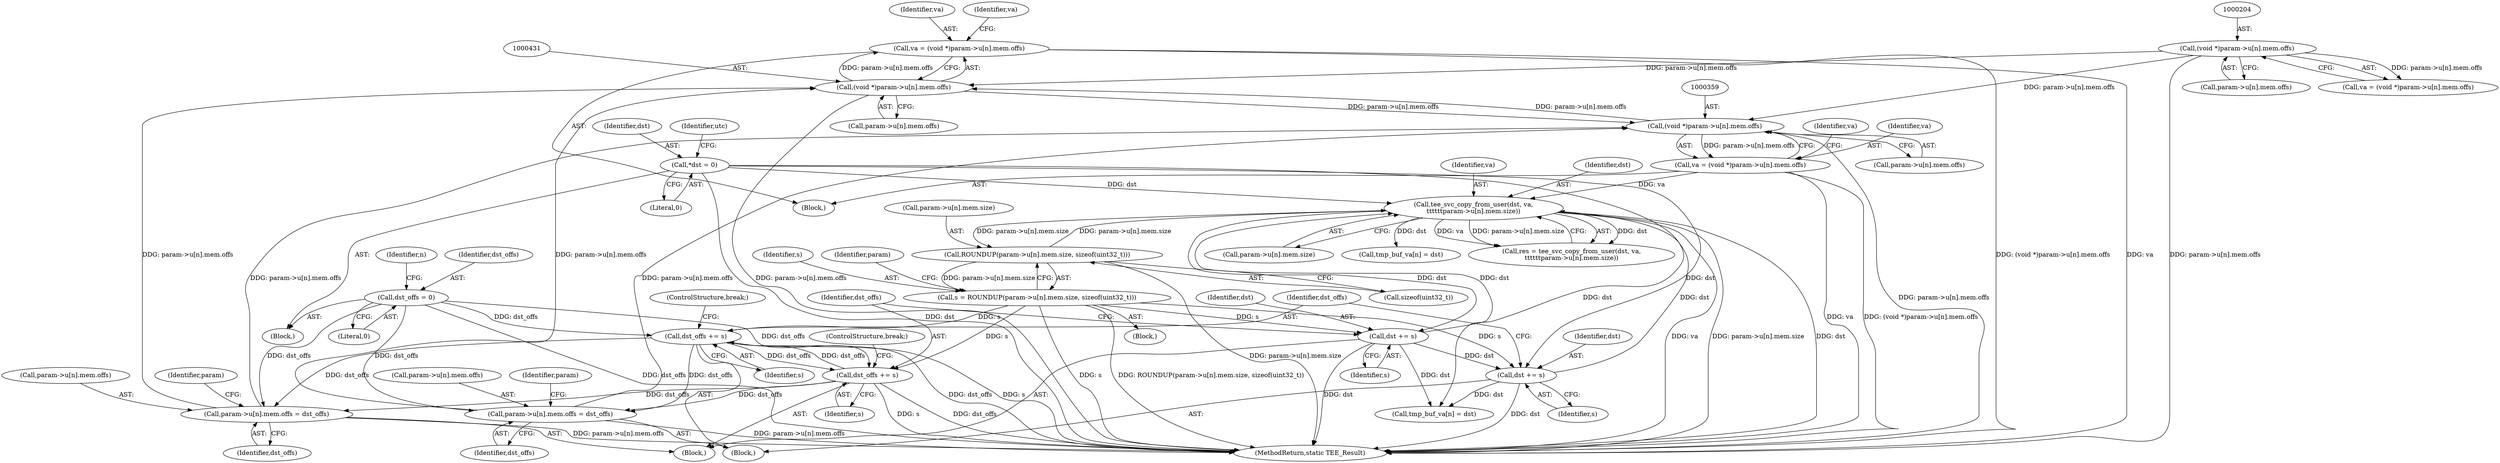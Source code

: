 digraph "0_optee_os_d5c5b0b77b2b589666024d219a8007b3f5b6faeb@pointer" {
"1000428" [label="(Call,va = (void *)param->u[n].mem.offs)"];
"1000430" [label="(Call,(void *)param->u[n].mem.offs)"];
"1000392" [label="(Call,param->u[n].mem.offs = dst_offs)"];
"1000314" [label="(Call,dst_offs = 0)"];
"1000475" [label="(Call,dst_offs += s)"];
"1000333" [label="(Call,s = ROUNDUP(param->u[n].mem.size, sizeof(uint32_t)))"];
"1000335" [label="(Call,ROUNDUP(param->u[n].mem.size, sizeof(uint32_t)))"];
"1000374" [label="(Call,tee_svc_copy_from_user(dst, va,\n\t\t\t\t\t\tparam->u[n].mem.size))"];
"1000120" [label="(Call,*dst = 0)"];
"1000472" [label="(Call,dst += s)"];
"1000420" [label="(Call,dst += s)"];
"1000356" [label="(Call,va = (void *)param->u[n].mem.offs)"];
"1000358" [label="(Call,(void *)param->u[n].mem.offs)"];
"1000203" [label="(Call,(void *)param->u[n].mem.offs)"];
"1000444" [label="(Call,param->u[n].mem.offs = dst_offs)"];
"1000423" [label="(Call,dst_offs += s)"];
"1000483" [label="(MethodReturn,static TEE_Result)"];
"1000424" [label="(Identifier,dst_offs)"];
"1000334" [label="(Identifier,s)"];
"1000336" [label="(Call,param->u[n].mem.size)"];
"1000205" [label="(Call,param->u[n].mem.offs)"];
"1000445" [label="(Call,param->u[n].mem.offs)"];
"1000314" [label="(Call,dst_offs = 0)"];
"1000353" [label="(Block,)"];
"1000315" [label="(Identifier,dst_offs)"];
"1000443" [label="(Block,)"];
"1000316" [label="(Literal,0)"];
"1000408" [label="(Identifier,param)"];
"1000375" [label="(Identifier,dst)"];
"1000319" [label="(Identifier,n)"];
"1000203" [label="(Call,(void *)param->u[n].mem.offs)"];
"1000472" [label="(Call,dst += s)"];
"1000374" [label="(Call,tee_svc_copy_from_user(dst, va,\n\t\t\t\t\t\tparam->u[n].mem.size))"];
"1000422" [label="(Identifier,s)"];
"1000478" [label="(ControlStructure,break;)"];
"1000467" [label="(Call,tmp_buf_va[n] = dst)"];
"1000421" [label="(Identifier,dst)"];
"1000370" [label="(Identifier,va)"];
"1000111" [label="(Block,)"];
"1000356" [label="(Call,va = (void *)param->u[n].mem.offs)"];
"1000357" [label="(Identifier,va)"];
"1000377" [label="(Call,param->u[n].mem.size)"];
"1000415" [label="(Call,tmp_buf_va[n] = dst)"];
"1000475" [label="(Call,dst_offs += s)"];
"1000442" [label="(Identifier,va)"];
"1000425" [label="(Identifier,s)"];
"1000371" [label="(Block,)"];
"1000376" [label="(Identifier,va)"];
"1000429" [label="(Identifier,va)"];
"1000122" [label="(Literal,0)"];
"1000326" [label="(Block,)"];
"1000423" [label="(Call,dst_offs += s)"];
"1000473" [label="(Identifier,dst)"];
"1000126" [label="(Identifier,utc)"];
"1000345" [label="(Call,sizeof(uint32_t))"];
"1000333" [label="(Call,s = ROUNDUP(param->u[n].mem.size, sizeof(uint32_t)))"];
"1000201" [label="(Call,va = (void *)param->u[n].mem.offs)"];
"1000372" [label="(Call,res = tee_svc_copy_from_user(dst, va,\n\t\t\t\t\t\tparam->u[n].mem.size))"];
"1000120" [label="(Call,*dst = 0)"];
"1000420" [label="(Call,dst += s)"];
"1000360" [label="(Call,param->u[n].mem.offs)"];
"1000393" [label="(Call,param->u[n].mem.offs)"];
"1000430" [label="(Call,(void *)param->u[n].mem.offs)"];
"1000392" [label="(Call,param->u[n].mem.offs = dst_offs)"];
"1000474" [label="(Identifier,s)"];
"1000444" [label="(Call,param->u[n].mem.offs = dst_offs)"];
"1000460" [label="(Identifier,param)"];
"1000432" [label="(Call,param->u[n].mem.offs)"];
"1000454" [label="(Identifier,dst_offs)"];
"1000335" [label="(Call,ROUNDUP(param->u[n].mem.size, sizeof(uint32_t)))"];
"1000402" [label="(Identifier,dst_offs)"];
"1000476" [label="(Identifier,dst_offs)"];
"1000121" [label="(Identifier,dst)"];
"1000477" [label="(Identifier,s)"];
"1000428" [label="(Call,va = (void *)param->u[n].mem.offs)"];
"1000426" [label="(ControlStructure,break;)"];
"1000358" [label="(Call,(void *)param->u[n].mem.offs)"];
"1000350" [label="(Identifier,param)"];
"1000428" -> "1000353"  [label="AST: "];
"1000428" -> "1000430"  [label="CFG: "];
"1000429" -> "1000428"  [label="AST: "];
"1000430" -> "1000428"  [label="AST: "];
"1000442" -> "1000428"  [label="CFG: "];
"1000428" -> "1000483"  [label="DDG: (void *)param->u[n].mem.offs"];
"1000428" -> "1000483"  [label="DDG: va"];
"1000430" -> "1000428"  [label="DDG: param->u[n].mem.offs"];
"1000430" -> "1000432"  [label="CFG: "];
"1000431" -> "1000430"  [label="AST: "];
"1000432" -> "1000430"  [label="AST: "];
"1000430" -> "1000483"  [label="DDG: param->u[n].mem.offs"];
"1000430" -> "1000358"  [label="DDG: param->u[n].mem.offs"];
"1000392" -> "1000430"  [label="DDG: param->u[n].mem.offs"];
"1000358" -> "1000430"  [label="DDG: param->u[n].mem.offs"];
"1000203" -> "1000430"  [label="DDG: param->u[n].mem.offs"];
"1000444" -> "1000430"  [label="DDG: param->u[n].mem.offs"];
"1000392" -> "1000371"  [label="AST: "];
"1000392" -> "1000402"  [label="CFG: "];
"1000393" -> "1000392"  [label="AST: "];
"1000402" -> "1000392"  [label="AST: "];
"1000408" -> "1000392"  [label="CFG: "];
"1000392" -> "1000483"  [label="DDG: param->u[n].mem.offs"];
"1000392" -> "1000358"  [label="DDG: param->u[n].mem.offs"];
"1000314" -> "1000392"  [label="DDG: dst_offs"];
"1000475" -> "1000392"  [label="DDG: dst_offs"];
"1000423" -> "1000392"  [label="DDG: dst_offs"];
"1000314" -> "1000111"  [label="AST: "];
"1000314" -> "1000316"  [label="CFG: "];
"1000315" -> "1000314"  [label="AST: "];
"1000316" -> "1000314"  [label="AST: "];
"1000319" -> "1000314"  [label="CFG: "];
"1000314" -> "1000483"  [label="DDG: dst_offs"];
"1000314" -> "1000423"  [label="DDG: dst_offs"];
"1000314" -> "1000444"  [label="DDG: dst_offs"];
"1000314" -> "1000475"  [label="DDG: dst_offs"];
"1000475" -> "1000443"  [label="AST: "];
"1000475" -> "1000477"  [label="CFG: "];
"1000476" -> "1000475"  [label="AST: "];
"1000477" -> "1000475"  [label="AST: "];
"1000478" -> "1000475"  [label="CFG: "];
"1000475" -> "1000483"  [label="DDG: dst_offs"];
"1000475" -> "1000483"  [label="DDG: s"];
"1000475" -> "1000423"  [label="DDG: dst_offs"];
"1000475" -> "1000444"  [label="DDG: dst_offs"];
"1000333" -> "1000475"  [label="DDG: s"];
"1000423" -> "1000475"  [label="DDG: dst_offs"];
"1000333" -> "1000326"  [label="AST: "];
"1000333" -> "1000335"  [label="CFG: "];
"1000334" -> "1000333"  [label="AST: "];
"1000335" -> "1000333"  [label="AST: "];
"1000350" -> "1000333"  [label="CFG: "];
"1000333" -> "1000483"  [label="DDG: s"];
"1000333" -> "1000483"  [label="DDG: ROUNDUP(param->u[n].mem.size, sizeof(uint32_t))"];
"1000335" -> "1000333"  [label="DDG: param->u[n].mem.size"];
"1000333" -> "1000420"  [label="DDG: s"];
"1000333" -> "1000423"  [label="DDG: s"];
"1000333" -> "1000472"  [label="DDG: s"];
"1000335" -> "1000345"  [label="CFG: "];
"1000336" -> "1000335"  [label="AST: "];
"1000345" -> "1000335"  [label="AST: "];
"1000335" -> "1000483"  [label="DDG: param->u[n].mem.size"];
"1000374" -> "1000335"  [label="DDG: param->u[n].mem.size"];
"1000335" -> "1000374"  [label="DDG: param->u[n].mem.size"];
"1000374" -> "1000372"  [label="AST: "];
"1000374" -> "1000377"  [label="CFG: "];
"1000375" -> "1000374"  [label="AST: "];
"1000376" -> "1000374"  [label="AST: "];
"1000377" -> "1000374"  [label="AST: "];
"1000372" -> "1000374"  [label="CFG: "];
"1000374" -> "1000483"  [label="DDG: va"];
"1000374" -> "1000483"  [label="DDG: param->u[n].mem.size"];
"1000374" -> "1000483"  [label="DDG: dst"];
"1000374" -> "1000372"  [label="DDG: dst"];
"1000374" -> "1000372"  [label="DDG: va"];
"1000374" -> "1000372"  [label="DDG: param->u[n].mem.size"];
"1000120" -> "1000374"  [label="DDG: dst"];
"1000472" -> "1000374"  [label="DDG: dst"];
"1000420" -> "1000374"  [label="DDG: dst"];
"1000356" -> "1000374"  [label="DDG: va"];
"1000374" -> "1000415"  [label="DDG: dst"];
"1000374" -> "1000420"  [label="DDG: dst"];
"1000120" -> "1000111"  [label="AST: "];
"1000120" -> "1000122"  [label="CFG: "];
"1000121" -> "1000120"  [label="AST: "];
"1000122" -> "1000120"  [label="AST: "];
"1000126" -> "1000120"  [label="CFG: "];
"1000120" -> "1000483"  [label="DDG: dst"];
"1000120" -> "1000467"  [label="DDG: dst"];
"1000120" -> "1000472"  [label="DDG: dst"];
"1000472" -> "1000443"  [label="AST: "];
"1000472" -> "1000474"  [label="CFG: "];
"1000473" -> "1000472"  [label="AST: "];
"1000474" -> "1000472"  [label="AST: "];
"1000476" -> "1000472"  [label="CFG: "];
"1000472" -> "1000483"  [label="DDG: dst"];
"1000472" -> "1000467"  [label="DDG: dst"];
"1000420" -> "1000472"  [label="DDG: dst"];
"1000420" -> "1000371"  [label="AST: "];
"1000420" -> "1000422"  [label="CFG: "];
"1000421" -> "1000420"  [label="AST: "];
"1000422" -> "1000420"  [label="AST: "];
"1000424" -> "1000420"  [label="CFG: "];
"1000420" -> "1000483"  [label="DDG: dst"];
"1000420" -> "1000467"  [label="DDG: dst"];
"1000356" -> "1000353"  [label="AST: "];
"1000356" -> "1000358"  [label="CFG: "];
"1000357" -> "1000356"  [label="AST: "];
"1000358" -> "1000356"  [label="AST: "];
"1000370" -> "1000356"  [label="CFG: "];
"1000356" -> "1000483"  [label="DDG: va"];
"1000356" -> "1000483"  [label="DDG: (void *)param->u[n].mem.offs"];
"1000358" -> "1000356"  [label="DDG: param->u[n].mem.offs"];
"1000358" -> "1000360"  [label="CFG: "];
"1000359" -> "1000358"  [label="AST: "];
"1000360" -> "1000358"  [label="AST: "];
"1000358" -> "1000483"  [label="DDG: param->u[n].mem.offs"];
"1000203" -> "1000358"  [label="DDG: param->u[n].mem.offs"];
"1000444" -> "1000358"  [label="DDG: param->u[n].mem.offs"];
"1000203" -> "1000201"  [label="AST: "];
"1000203" -> "1000205"  [label="CFG: "];
"1000204" -> "1000203"  [label="AST: "];
"1000205" -> "1000203"  [label="AST: "];
"1000201" -> "1000203"  [label="CFG: "];
"1000203" -> "1000483"  [label="DDG: param->u[n].mem.offs"];
"1000203" -> "1000201"  [label="DDG: param->u[n].mem.offs"];
"1000444" -> "1000443"  [label="AST: "];
"1000444" -> "1000454"  [label="CFG: "];
"1000445" -> "1000444"  [label="AST: "];
"1000454" -> "1000444"  [label="AST: "];
"1000460" -> "1000444"  [label="CFG: "];
"1000444" -> "1000483"  [label="DDG: param->u[n].mem.offs"];
"1000423" -> "1000444"  [label="DDG: dst_offs"];
"1000423" -> "1000371"  [label="AST: "];
"1000423" -> "1000425"  [label="CFG: "];
"1000424" -> "1000423"  [label="AST: "];
"1000425" -> "1000423"  [label="AST: "];
"1000426" -> "1000423"  [label="CFG: "];
"1000423" -> "1000483"  [label="DDG: s"];
"1000423" -> "1000483"  [label="DDG: dst_offs"];
}
